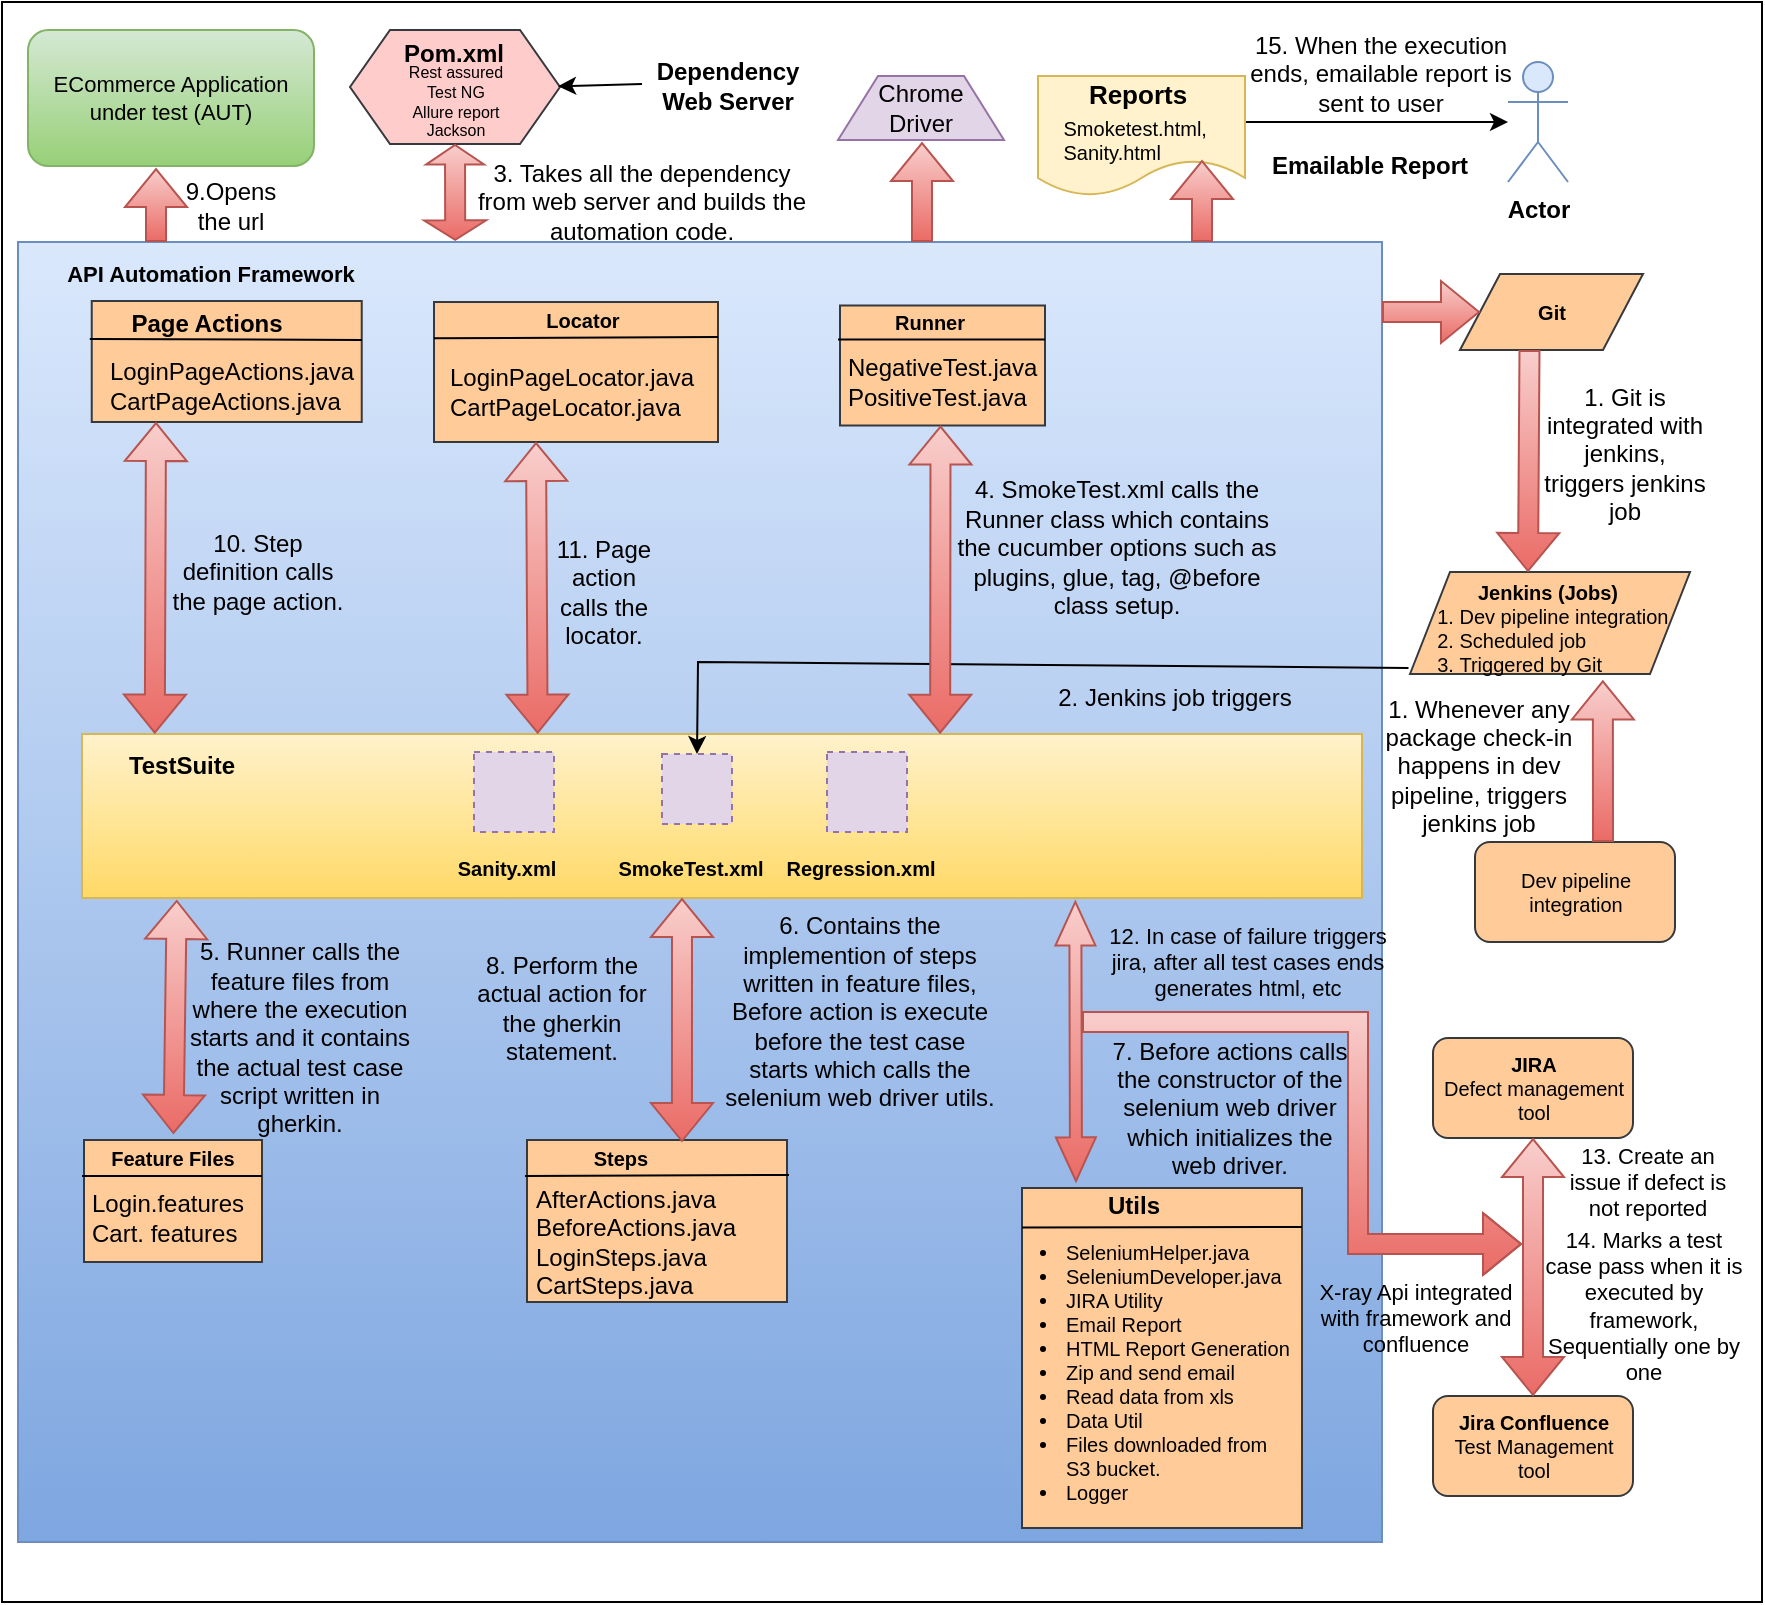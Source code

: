<mxfile version="20.5.1" type="github">
  <diagram id="Etuq77uWbBSBrShYrct9" name="Page-1">
    <mxGraphModel dx="1038" dy="520" grid="1" gridSize="10" guides="1" tooltips="1" connect="1" arrows="1" fold="1" page="1" pageScale="1" pageWidth="850" pageHeight="1100" math="0" shadow="0">
      <root>
        <mxCell id="0" />
        <mxCell id="1" parent="0" />
        <mxCell id="dh71Av3mjKZzxxpb12Y5-2" value="" style="rounded=0;whiteSpace=wrap;html=1;fillStyle=solid;" parent="1" vertex="1">
          <mxGeometry width="880" height="800" as="geometry" />
        </mxCell>
        <mxCell id="Tri4D_jM7X0LU5ISIof0-1" value="" style="rounded=0;whiteSpace=wrap;html=1;fillColor=#dae8fc;strokeColor=#6c8ebf;gradientColor=#7ea6e0;" parent="1" vertex="1">
          <mxGeometry x="8" y="120" width="682" height="650" as="geometry" />
        </mxCell>
        <mxCell id="Tri4D_jM7X0LU5ISIof0-2" value="" style="rounded=0;whiteSpace=wrap;html=1;fillColor=#fff2cc;strokeColor=#d6b656;gradientColor=#ffd966;" parent="1" vertex="1">
          <mxGeometry x="40" y="366" width="640" height="82" as="geometry" />
        </mxCell>
        <mxCell id="Tri4D_jM7X0LU5ISIof0-7" value="" style="endArrow=classic;html=1;rounded=0;" parent="1" target="Tri4D_jM7X0LU5ISIof0-29" edge="1">
          <mxGeometry width="50" height="50" relative="1" as="geometry">
            <mxPoint x="622" y="60" as="sourcePoint" />
            <mxPoint x="640" y="106.6" as="targetPoint" />
          </mxGeometry>
        </mxCell>
        <mxCell id="Tri4D_jM7X0LU5ISIof0-9" value="" style="shape=hexagon;perimeter=hexagonPerimeter2;whiteSpace=wrap;html=1;fixedSize=1;shadow=0;strokeColor=#36393d;fontSize=10;fillColor=#ffcccc;" parent="1" vertex="1">
          <mxGeometry x="174" y="14" width="105" height="57" as="geometry" />
        </mxCell>
        <mxCell id="Tri4D_jM7X0LU5ISIof0-17" value="Dependency Web Server" style="text;html=1;strokeColor=none;fillColor=none;align=center;verticalAlign=middle;whiteSpace=wrap;rounded=0;dashed=1;fontStyle=1" parent="1" vertex="1">
          <mxGeometry x="313.5" y="27" width="97.5" height="30" as="geometry" />
        </mxCell>
        <mxCell id="Tri4D_jM7X0LU5ISIof0-18" value="" style="endArrow=classic;html=1;rounded=0;" parent="1" edge="1">
          <mxGeometry width="50" height="50" relative="1" as="geometry">
            <mxPoint x="320" y="41" as="sourcePoint" />
            <mxPoint x="278.033" y="42.122" as="targetPoint" />
          </mxGeometry>
        </mxCell>
        <mxCell id="Tri4D_jM7X0LU5ISIof0-19" value="Pom.xml" style="text;html=1;strokeColor=none;fillColor=none;align=center;verticalAlign=middle;whiteSpace=wrap;rounded=0;dashed=1;fontStyle=1" parent="1" vertex="1">
          <mxGeometry x="195.5" y="11" width="60" height="30" as="geometry" />
        </mxCell>
        <mxCell id="Tri4D_jM7X0LU5ISIof0-24" value="Emailable Report" style="text;html=1;strokeColor=none;fillColor=none;align=center;verticalAlign=middle;whiteSpace=wrap;rounded=0;dashed=1;fontStyle=1" parent="1" vertex="1">
          <mxGeometry x="618.5" y="67" width="130" height="30" as="geometry" />
        </mxCell>
        <mxCell id="Tri4D_jM7X0LU5ISIof0-29" value="Actor" style="shape=umlActor;verticalLabelPosition=bottom;verticalAlign=top;html=1;outlineConnect=0;fillColor=#dae8fc;strokeColor=#6c8ebf;fontStyle=1" parent="1" vertex="1">
          <mxGeometry x="753" y="30" width="30" height="60" as="geometry" />
        </mxCell>
        <mxCell id="Tri4D_jM7X0LU5ISIof0-33" value="Rest assured&lt;br&gt;Test NG&lt;br&gt;Allure report&lt;br&gt;Jackson" style="text;html=1;strokeColor=none;fillColor=none;align=center;verticalAlign=middle;whiteSpace=wrap;rounded=0;fontSize=8;" parent="1" vertex="1">
          <mxGeometry x="180.5" y="29" width="92" height="42" as="geometry" />
        </mxCell>
        <mxCell id="Tri4D_jM7X0LU5ISIof0-37" value="" style="whiteSpace=wrap;html=1;aspect=fixed;dashed=1;fillColor=#e1d5e7;strokeColor=#9673a6;" parent="1" vertex="1">
          <mxGeometry x="236" y="375" width="40" height="40" as="geometry" />
        </mxCell>
        <mxCell id="Tri4D_jM7X0LU5ISIof0-38" value="" style="whiteSpace=wrap;html=1;aspect=fixed;dashed=1;fillColor=#e1d5e7;strokeColor=#9673a6;" parent="1" vertex="1">
          <mxGeometry x="330" y="376" width="35" height="35" as="geometry" />
        </mxCell>
        <mxCell id="Tri4D_jM7X0LU5ISIof0-39" value="" style="whiteSpace=wrap;html=1;aspect=fixed;dashed=1;fillColor=#e1d5e7;strokeColor=#9673a6;" parent="1" vertex="1">
          <mxGeometry x="412.5" y="375" width="40" height="40" as="geometry" />
        </mxCell>
        <mxCell id="Tri4D_jM7X0LU5ISIof0-72" value="" style="shape=document;whiteSpace=wrap;html=1;boundedLbl=1;shadow=0;strokeColor=#d6b656;fontSize=8;fillColor=#fff2cc;" parent="1" vertex="1">
          <mxGeometry x="518" y="37" width="103.5" height="60" as="geometry" />
        </mxCell>
        <mxCell id="Tri4D_jM7X0LU5ISIof0-73" value="&lt;b&gt;Reports&lt;/b&gt;&lt;br&gt;&lt;font style=&quot;font-size: 10px;&quot;&gt;Smoketest.html,&amp;nbsp;&lt;br&gt;&lt;div style=&quot;text-align: left;&quot;&gt;&lt;span style=&quot;background-color: initial;&quot;&gt;Sanity.html&lt;/span&gt;&lt;/div&gt;&lt;/font&gt;" style="text;html=1;strokeColor=none;fillColor=none;align=center;verticalAlign=middle;whiteSpace=wrap;rounded=0;shadow=0;fontSize=13;fontStyle=0" parent="1" vertex="1">
          <mxGeometry x="518" y="45" width="100" height="30" as="geometry" />
        </mxCell>
        <mxCell id="Tri4D_jM7X0LU5ISIof0-120" value="Git" style="shape=parallelogram;perimeter=parallelogramPerimeter;whiteSpace=wrap;html=1;fixedSize=1;shadow=0;strokeColor=#36393d;fontSize=10;fillColor=#ffcc99;fontStyle=1" parent="1" vertex="1">
          <mxGeometry x="729" y="136" width="91.5" height="38" as="geometry" />
        </mxCell>
        <mxCell id="Tri4D_jM7X0LU5ISIof0-121" value="" style="shape=parallelogram;perimeter=parallelogramPerimeter;whiteSpace=wrap;html=1;fixedSize=1;shadow=0;strokeColor=#36393d;fontSize=10;fillColor=#ffcc99;fontStyle=1" parent="1" vertex="1">
          <mxGeometry x="704" y="285" width="140" height="51" as="geometry" />
        </mxCell>
        <mxCell id="Tri4D_jM7X0LU5ISIof0-127" value="" style="shape=flexArrow;endArrow=classic;html=1;rounded=0;fontSize=10;entryX=0;entryY=0.5;entryDx=0;entryDy=0;fillColor=#f8cecc;strokeColor=#b85450;gradientColor=#ea6b66;" parent="1" target="Tri4D_jM7X0LU5ISIof0-120" edge="1">
          <mxGeometry width="50" height="50" relative="1" as="geometry">
            <mxPoint x="690" y="155" as="sourcePoint" />
            <mxPoint x="770.997" y="206.128" as="targetPoint" />
          </mxGeometry>
        </mxCell>
        <mxCell id="Tri4D_jM7X0LU5ISIof0-128" value="" style="shape=flexArrow;endArrow=classic;html=1;rounded=0;fontSize=10;entryX=0.5;entryY=0;entryDx=0;entryDy=0;exitX=0.5;exitY=1;exitDx=0;exitDy=0;fillColor=#f8cecc;gradientColor=#ea6b66;strokeColor=#b85450;" parent="1" edge="1">
          <mxGeometry width="50" height="50" relative="1" as="geometry">
            <mxPoint x="763.75" y="174" as="sourcePoint" />
            <mxPoint x="763" y="285.0" as="targetPoint" />
          </mxGeometry>
        </mxCell>
        <mxCell id="Tri4D_jM7X0LU5ISIof0-149" value="" style="shape=flexArrow;endArrow=classic;html=1;rounded=0;fontSize=10;fillColor=#f8cecc;gradientColor=#ea6b66;strokeColor=#b85450;" parent="1" edge="1">
          <mxGeometry width="50" height="50" relative="1" as="geometry">
            <mxPoint x="600" y="120" as="sourcePoint" />
            <mxPoint x="600" y="79" as="targetPoint" />
          </mxGeometry>
        </mxCell>
        <mxCell id="Tri4D_jM7X0LU5ISIof0-155" value="" style="shape=flexArrow;endArrow=classic;startArrow=classic;html=1;rounded=0;fontSize=10;entryX=0.5;entryY=1;entryDx=0;entryDy=0;exitX=0.413;exitY=-0.001;exitDx=0;exitDy=0;exitPerimeter=0;fillColor=#f8cecc;gradientColor=#ea6b66;strokeColor=#b85450;endWidth=18;endSize=2.92;width=10;startSize=2.92;" parent="1" target="Tri4D_jM7X0LU5ISIof0-33" edge="1">
          <mxGeometry width="100" height="100" relative="1" as="geometry">
            <mxPoint x="226.603" y="119.43" as="sourcePoint" />
            <mxPoint x="437" y="180" as="targetPoint" />
          </mxGeometry>
        </mxCell>
        <mxCell id="Tri4D_jM7X0LU5ISIof0-161" value="API Automation Framework" style="text;html=1;strokeColor=none;fillColor=none;align=center;verticalAlign=middle;whiteSpace=wrap;rounded=0;shadow=0;fontSize=11;fontStyle=1" parent="1" vertex="1">
          <mxGeometry x="29" y="121" width="151" height="30" as="geometry" />
        </mxCell>
        <mxCell id="Tri4D_jM7X0LU5ISIof0-162" value="ECommerce Application&lt;br&gt;under test (AUT)" style="rounded=1;whiteSpace=wrap;html=1;shadow=0;strokeColor=#82b366;fontSize=11;fillColor=#d5e8d4;gradientColor=#97d077;" parent="1" vertex="1">
          <mxGeometry x="13" y="14" width="143" height="68" as="geometry" />
        </mxCell>
        <mxCell id="Tri4D_jM7X0LU5ISIof0-165" value="&lt;span style=&quot;font-size: 10px; font-weight: 700;&quot;&gt;Jenkins (Jobs)&lt;br&gt;&lt;/span&gt;" style="text;html=1;strokeColor=none;fillColor=none;align=center;verticalAlign=middle;whiteSpace=wrap;rounded=0;shadow=0;fontSize=11;" parent="1" vertex="1">
          <mxGeometry x="710" y="279.5" width="126" height="30" as="geometry" />
        </mxCell>
        <mxCell id="Tri4D_jM7X0LU5ISIof0-179" value="Dev pipeline integration" style="rounded=1;whiteSpace=wrap;html=1;shadow=0;strokeColor=#36393d;fontSize=10;fillColor=#ffcc99;" parent="1" vertex="1">
          <mxGeometry x="736.5" y="420" width="100" height="50" as="geometry" />
        </mxCell>
        <mxCell id="Tri4D_jM7X0LU5ISIof0-187" value="" style="shape=flexArrow;endArrow=classic;html=1;rounded=0;fontSize=11;exitX=0.5;exitY=0;exitDx=0;exitDy=0;fillColor=#f8cecc;gradientColor=#ea6b66;strokeColor=#b85450;entryX=0.662;entryY=1.174;entryDx=0;entryDy=0;entryPerimeter=0;" parent="1" edge="1">
          <mxGeometry width="50" height="50" relative="1" as="geometry">
            <mxPoint x="800.5" y="420" as="sourcePoint" />
            <mxPoint x="800.42" y="339.22" as="targetPoint" />
          </mxGeometry>
        </mxCell>
        <mxCell id="Tri4D_jM7X0LU5ISIof0-199" value="&lt;ol style=&quot;font-size: 10px;&quot;&gt;&lt;li style=&quot;text-align: left;&quot;&gt;&lt;span style=&quot;background-color: initial;&quot;&gt;Dev pipeline integration&lt;/span&gt;&lt;/li&gt;&lt;li style=&quot;text-align: left;&quot;&gt;&lt;span style=&quot;background-color: initial;&quot;&gt;Scheduled job&amp;nbsp;&lt;/span&gt;&lt;/li&gt;&lt;li style=&quot;text-align: left;&quot;&gt;Triggered by Git&lt;/li&gt;&lt;/ol&gt;" style="text;html=1;strokeColor=none;fillColor=none;align=center;verticalAlign=middle;whiteSpace=wrap;rounded=0;shadow=0;fontSize=11;" parent="1" vertex="1">
          <mxGeometry x="680.5" y="304" width="160" height="30" as="geometry" />
        </mxCell>
        <mxCell id="8Tm4vTwD_QAO7IWaPmSq-34" value="" style="rounded=0;whiteSpace=wrap;html=1;fontSize=10;fillColor=#ffcc99;strokeColor=#36393d;" parent="1" vertex="1">
          <mxGeometry x="262.5" y="569" width="130" height="81" as="geometry" />
        </mxCell>
        <mxCell id="8Tm4vTwD_QAO7IWaPmSq-37" value="" style="endArrow=none;html=1;rounded=0;fontSize=8;entryX=1;entryY=0.25;entryDx=0;entryDy=0;" parent="1" edge="1">
          <mxGeometry width="50" height="50" relative="1" as="geometry">
            <mxPoint x="261.5" y="587" as="sourcePoint" />
            <mxPoint x="393.5" y="586.5" as="targetPoint" />
          </mxGeometry>
        </mxCell>
        <mxCell id="8Tm4vTwD_QAO7IWaPmSq-38" value="Steps" style="text;html=1;strokeColor=none;fillColor=none;align=center;verticalAlign=middle;whiteSpace=wrap;rounded=0;shadow=0;fontSize=10;fontStyle=1" parent="1" vertex="1">
          <mxGeometry x="268.84" y="566" width="80.75" height="24" as="geometry" />
        </mxCell>
        <mxCell id="8Tm4vTwD_QAO7IWaPmSq-47" value="AfterActions.java&lt;br&gt;BeforeActions.java&lt;br&gt;LoginSteps.java&lt;br&gt;CartSteps.java" style="text;html=1;strokeColor=none;fillColor=none;align=left;verticalAlign=middle;whiteSpace=wrap;rounded=0;" parent="1" vertex="1">
          <mxGeometry x="264.5" y="599" width="99" height="41" as="geometry" />
        </mxCell>
        <mxCell id="8Tm4vTwD_QAO7IWaPmSq-61" value="" style="rounded=0;whiteSpace=wrap;html=1;fontSize=10;fillColor=#ffcc99;strokeColor=#36393d;" parent="1" vertex="1">
          <mxGeometry x="216" y="150" width="142" height="70" as="geometry" />
        </mxCell>
        <mxCell id="8Tm4vTwD_QAO7IWaPmSq-62" value="" style="endArrow=none;html=1;rounded=0;fontSize=8;exitX=-0.006;exitY=0.084;exitDx=0;exitDy=0;exitPerimeter=0;entryX=1;entryY=0.25;entryDx=0;entryDy=0;" parent="1" target="8Tm4vTwD_QAO7IWaPmSq-61" edge="1">
          <mxGeometry width="50" height="50" relative="1" as="geometry">
            <mxPoint x="216.0" y="168.12" as="sourcePoint" />
            <mxPoint x="485" y="169" as="targetPoint" />
          </mxGeometry>
        </mxCell>
        <mxCell id="8Tm4vTwD_QAO7IWaPmSq-63" value="Locator" style="text;html=1;strokeColor=none;fillColor=none;align=center;verticalAlign=middle;whiteSpace=wrap;rounded=0;shadow=0;fontSize=10;fontStyle=1" parent="1" vertex="1">
          <mxGeometry x="250.34" y="147" width="80.75" height="24" as="geometry" />
        </mxCell>
        <mxCell id="8Tm4vTwD_QAO7IWaPmSq-64" value="&lt;div&gt;LoginPageLocator.java&lt;/div&gt;&lt;div&gt;CartPageLocator.java&lt;/div&gt;" style="text;html=1;strokeColor=none;fillColor=none;align=left;verticalAlign=middle;whiteSpace=wrap;rounded=0;" parent="1" vertex="1">
          <mxGeometry x="222" y="180" width="75.5" height="30" as="geometry" />
        </mxCell>
        <mxCell id="8Tm4vTwD_QAO7IWaPmSq-78" value="Sanity.xml" style="text;html=1;strokeColor=none;fillColor=none;align=center;verticalAlign=middle;whiteSpace=wrap;rounded=0;dashed=1;fontSize=10;fontStyle=1" parent="1" vertex="1">
          <mxGeometry x="224.5" y="418" width="55" height="30" as="geometry" />
        </mxCell>
        <mxCell id="8Tm4vTwD_QAO7IWaPmSq-79" value="Regression.xml" style="text;html=1;strokeColor=none;fillColor=none;align=center;verticalAlign=middle;whiteSpace=wrap;rounded=0;dashed=1;fontSize=10;fontStyle=1" parent="1" vertex="1">
          <mxGeometry x="401.5" y="418" width="55" height="30" as="geometry" />
        </mxCell>
        <mxCell id="8Tm4vTwD_QAO7IWaPmSq-80" value="SmokeTest.xml" style="text;html=1;strokeColor=none;fillColor=none;align=center;verticalAlign=middle;whiteSpace=wrap;rounded=0;dashed=1;fontSize=10;fontStyle=1" parent="1" vertex="1">
          <mxGeometry x="316.5" y="418" width="55" height="30" as="geometry" />
        </mxCell>
        <mxCell id="8Tm4vTwD_QAO7IWaPmSq-91" value="&lt;div&gt;&lt;br&gt;&lt;/div&gt;" style="rounded=0;whiteSpace=wrap;html=1;fontSize=10;align=left;fillColor=#ffcc99;strokeColor=#36393d;" parent="1" vertex="1">
          <mxGeometry x="510" y="593" width="140" height="170" as="geometry" />
        </mxCell>
        <mxCell id="8Tm4vTwD_QAO7IWaPmSq-92" value="" style="endArrow=none;html=1;rounded=0;fontSize=8;exitX=0;exitY=0.116;exitDx=0;exitDy=0;exitPerimeter=0;" parent="1" source="8Tm4vTwD_QAO7IWaPmSq-91" edge="1">
          <mxGeometry width="50" height="50" relative="1" as="geometry">
            <mxPoint x="524" y="612.5" as="sourcePoint" />
            <mxPoint x="650" y="612.5" as="targetPoint" />
          </mxGeometry>
        </mxCell>
        <mxCell id="8Tm4vTwD_QAO7IWaPmSq-93" value="Utils" style="text;html=1;strokeColor=none;fillColor=none;align=center;verticalAlign=middle;whiteSpace=wrap;rounded=0;shadow=0;fontSize=12;fontStyle=1" parent="1" vertex="1">
          <mxGeometry x="535.5" y="587" width="60" height="30" as="geometry" />
        </mxCell>
        <mxCell id="8Tm4vTwD_QAO7IWaPmSq-94" value="&lt;b&gt;JIRA&lt;/b&gt;&lt;br&gt;Defect management tool" style="rounded=1;whiteSpace=wrap;html=1;shadow=0;strokeColor=#36393d;fontSize=10;fillColor=#ffcc99;" parent="1" vertex="1">
          <mxGeometry x="715.5" y="518" width="100" height="50" as="geometry" />
        </mxCell>
        <mxCell id="8Tm4vTwD_QAO7IWaPmSq-95" value="&lt;b&gt;Jira Confluence&lt;/b&gt;&lt;br&gt;Test Management tool" style="rounded=1;whiteSpace=wrap;html=1;shadow=0;strokeColor=#36393d;fontSize=10;fillColor=#ffcc99;" parent="1" vertex="1">
          <mxGeometry x="715.5" y="697" width="100" height="50" as="geometry" />
        </mxCell>
        <mxCell id="8Tm4vTwD_QAO7IWaPmSq-96" value="" style="shape=flexArrow;endArrow=classic;startArrow=classic;html=1;rounded=0;fontSize=10;width=6;endSize=6.94;startWidth=13;startSize=6.94;endWidth=13;fillColor=#f8cecc;strokeColor=#b85450;gradientColor=#ea6b66;entryX=0.793;entryY=1.017;entryDx=0;entryDy=0;entryPerimeter=0;" parent="1" edge="1">
          <mxGeometry width="100" height="100" relative="1" as="geometry">
            <mxPoint x="537" y="590" as="sourcePoint" />
            <mxPoint x="536.66" y="449.394" as="targetPoint" />
          </mxGeometry>
        </mxCell>
        <mxCell id="8Tm4vTwD_QAO7IWaPmSq-97" value="" style="shape=flexArrow;endArrow=classic;startArrow=classic;html=1;rounded=0;fontSize=11;exitX=0.5;exitY=0;exitDx=0;exitDy=0;fillColor=#f8cecc;gradientColor=#ea6b66;strokeColor=#b85450;" parent="1" source="8Tm4vTwD_QAO7IWaPmSq-95" target="8Tm4vTwD_QAO7IWaPmSq-94" edge="1">
          <mxGeometry width="100" height="100" relative="1" as="geometry">
            <mxPoint x="464" y="527" as="sourcePoint" />
            <mxPoint x="564" y="427" as="targetPoint" />
          </mxGeometry>
        </mxCell>
        <mxCell id="8Tm4vTwD_QAO7IWaPmSq-98" value="" style="shape=flexArrow;endArrow=classic;html=1;rounded=0;fontSize=11;fillColor=#f8cecc;gradientColor=#ea6b66;strokeColor=#b85450;" parent="1" edge="1">
          <mxGeometry width="50" height="50" relative="1" as="geometry">
            <mxPoint x="540" y="510" as="sourcePoint" />
            <mxPoint x="760" y="621" as="targetPoint" />
            <Array as="points">
              <mxPoint x="678" y="510" />
              <mxPoint x="678" y="621" />
            </Array>
          </mxGeometry>
        </mxCell>
        <mxCell id="8Tm4vTwD_QAO7IWaPmSq-99" value="12. In case of failure triggers jira, after all test cases ends generates html, etc" style="text;html=1;strokeColor=none;fillColor=none;align=center;verticalAlign=middle;whiteSpace=wrap;rounded=0;shadow=0;fontSize=11;" parent="1" vertex="1">
          <mxGeometry x="548.25" y="455" width="149.75" height="49" as="geometry" />
        </mxCell>
        <mxCell id="8Tm4vTwD_QAO7IWaPmSq-100" value="X-ray Api integrated with framework and confluence" style="text;html=1;strokeColor=none;fillColor=none;align=center;verticalAlign=middle;whiteSpace=wrap;rounded=0;shadow=0;fontSize=11;" parent="1" vertex="1">
          <mxGeometry x="647" y="643" width="120" height="30" as="geometry" />
        </mxCell>
        <mxCell id="8Tm4vTwD_QAO7IWaPmSq-101" value="&lt;ul style=&quot;text-align: left;&quot;&gt;&lt;li style=&quot;font-size: 10px;&quot;&gt;SeleniumHelper.java&lt;/li&gt;&lt;li style=&quot;font-size: 10px;&quot;&gt;SeleniumDeveloper.java&lt;/li&gt;&lt;li style=&quot;font-size: 10px;&quot;&gt;JIRA Utility&lt;/li&gt;&lt;li style=&quot;font-size: 10px;&quot;&gt;Email Report&lt;/li&gt;&lt;li style=&quot;font-size: 10px;&quot;&gt;HTML Report Generation&lt;/li&gt;&lt;li style=&quot;font-size: 10px;&quot;&gt;Zip and send email&lt;/li&gt;&lt;li style=&quot;font-size: 10px;&quot;&gt;Read data from xls&lt;/li&gt;&lt;li style=&quot;font-size: 10px;&quot;&gt;Data Util&lt;/li&gt;&lt;li style=&quot;font-size: 10px;&quot;&gt;Files downloaded from S3 bucket.&lt;/li&gt;&lt;li style=&quot;font-size: 10px;&quot;&gt;Logger&lt;/li&gt;&lt;/ul&gt;" style="text;html=1;strokeColor=none;fillColor=none;align=center;verticalAlign=middle;whiteSpace=wrap;rounded=0;" parent="1" vertex="1">
          <mxGeometry x="491" y="670" width="154" height="30" as="geometry" />
        </mxCell>
        <mxCell id="8Tm4vTwD_QAO7IWaPmSq-102" value="13. Create an issue if defect is not reported" style="text;html=1;strokeColor=none;fillColor=none;align=center;verticalAlign=middle;whiteSpace=wrap;rounded=0;shadow=0;fontSize=11;" parent="1" vertex="1">
          <mxGeometry x="775.25" y="575" width="96" height="30" as="geometry" />
        </mxCell>
        <mxCell id="8Tm4vTwD_QAO7IWaPmSq-103" value="14. Marks a test case pass when it is executed by framework, Sequentially one by one" style="text;html=1;strokeColor=none;fillColor=none;align=center;verticalAlign=middle;whiteSpace=wrap;rounded=0;shadow=0;fontSize=11;" parent="1" vertex="1">
          <mxGeometry x="768" y="637" width="106" height="30" as="geometry" />
        </mxCell>
        <mxCell id="8Tm4vTwD_QAO7IWaPmSq-109" value="&lt;div&gt;&lt;br&gt;&lt;/div&gt;" style="rounded=0;whiteSpace=wrap;html=1;fontSize=10;align=left;fillColor=#ffcc99;strokeColor=#36393d;" parent="1" vertex="1">
          <mxGeometry x="44.87" y="149.5" width="135" height="60.5" as="geometry" />
        </mxCell>
        <mxCell id="8Tm4vTwD_QAO7IWaPmSq-110" value="" style="endArrow=none;html=1;rounded=0;fontSize=8;exitX=0;exitY=0.25;exitDx=0;exitDy=0;" parent="1" edge="1">
          <mxGeometry width="50" height="50" relative="1" as="geometry">
            <mxPoint x="43.87" y="168.5" as="sourcePoint" />
            <mxPoint x="180" y="169" as="targetPoint" />
          </mxGeometry>
        </mxCell>
        <mxCell id="8Tm4vTwD_QAO7IWaPmSq-111" value="Page Actions" style="text;html=1;strokeColor=none;fillColor=none;align=center;verticalAlign=middle;whiteSpace=wrap;rounded=0;shadow=0;fontSize=12;fontStyle=1" parent="1" vertex="1">
          <mxGeometry x="55.37" y="145.5" width="94.63" height="30" as="geometry" />
        </mxCell>
        <mxCell id="8Tm4vTwD_QAO7IWaPmSq-112" value="&lt;div&gt;LoginPageActions.java&lt;/div&gt;&lt;div&gt;CartPageActions.java&lt;/div&gt;" style="text;html=1;strokeColor=none;fillColor=none;align=left;verticalAlign=middle;whiteSpace=wrap;rounded=0;" parent="1" vertex="1">
          <mxGeometry x="51.87" y="176.5" width="123" height="30" as="geometry" />
        </mxCell>
        <mxCell id="8Tm4vTwD_QAO7IWaPmSq-124" value="&lt;div&gt;1. Git is integrated with jenkins, triggers jenkins job&lt;/div&gt;" style="text;html=1;strokeColor=none;fillColor=none;align=center;verticalAlign=middle;whiteSpace=wrap;rounded=0;" parent="1" vertex="1">
          <mxGeometry x="769.25" y="211" width="84.75" height="30" as="geometry" />
        </mxCell>
        <mxCell id="8Tm4vTwD_QAO7IWaPmSq-125" value="1. Whenever any package check-in happens in dev pipeline, triggers jenkins job" style="text;html=1;strokeColor=none;fillColor=none;align=center;verticalAlign=middle;whiteSpace=wrap;rounded=0;" parent="1" vertex="1">
          <mxGeometry x="677.5" y="367" width="120.5" height="30" as="geometry" />
        </mxCell>
        <mxCell id="8Tm4vTwD_QAO7IWaPmSq-126" value="2. Jenkins job triggers" style="text;html=1;strokeColor=none;fillColor=none;align=center;verticalAlign=middle;whiteSpace=wrap;rounded=0;" parent="1" vertex="1">
          <mxGeometry x="468.5" y="333" width="234.75" height="30" as="geometry" />
        </mxCell>
        <mxCell id="8Tm4vTwD_QAO7IWaPmSq-128" value="3. Takes all the dependency from web server and builds the automation code." style="text;html=1;strokeColor=none;fillColor=none;align=center;verticalAlign=middle;whiteSpace=wrap;rounded=0;" parent="1" vertex="1">
          <mxGeometry x="233" y="85" width="174" height="30" as="geometry" />
        </mxCell>
        <mxCell id="8Tm4vTwD_QAO7IWaPmSq-134" value="" style="endArrow=classic;html=1;rounded=0;entryX=0.5;entryY=0;entryDx=0;entryDy=0;exitX=1;exitY=0;exitDx=0;exitDy=0;" parent="1" source="8Tm4vTwD_QAO7IWaPmSq-126" target="Tri4D_jM7X0LU5ISIof0-38" edge="1">
          <mxGeometry width="50" height="50" relative="1" as="geometry">
            <mxPoint x="660" y="330" as="sourcePoint" />
            <mxPoint x="480" y="370" as="targetPoint" />
            <Array as="points">
              <mxPoint x="348" y="330" />
            </Array>
          </mxGeometry>
        </mxCell>
        <mxCell id="8Tm4vTwD_QAO7IWaPmSq-159" value="15. When the execution ends, emailable report is sent to user" style="text;html=1;strokeColor=none;fillColor=none;align=center;verticalAlign=middle;whiteSpace=wrap;rounded=0;" parent="1" vertex="1">
          <mxGeometry x="618.5" y="21" width="141.25" height="30" as="geometry" />
        </mxCell>
        <mxCell id="oY73CXeCoKqSPhlj7yK5-1" value="&lt;b&gt;TestSuite&lt;/b&gt;" style="text;html=1;strokeColor=none;fillColor=none;align=center;verticalAlign=middle;whiteSpace=wrap;rounded=0;" parent="1" vertex="1">
          <mxGeometry x="60" y="367" width="60" height="30" as="geometry" />
        </mxCell>
        <mxCell id="oY73CXeCoKqSPhlj7yK5-2" value="" style="shape=flexArrow;endArrow=classic;html=1;rounded=0;fontSize=10;fillColor=#f8cecc;gradientColor=#ea6b66;strokeColor=#b85450;" parent="1" edge="1">
          <mxGeometry width="50" height="50" relative="1" as="geometry">
            <mxPoint x="77" y="120" as="sourcePoint" />
            <mxPoint x="77" y="83" as="targetPoint" />
          </mxGeometry>
        </mxCell>
        <mxCell id="oY73CXeCoKqSPhlj7yK5-3" value="9.Opens the url" style="text;html=1;strokeColor=none;fillColor=none;align=center;verticalAlign=middle;whiteSpace=wrap;rounded=0;" parent="1" vertex="1">
          <mxGeometry x="86.37" y="87" width="56.63" height="30" as="geometry" />
        </mxCell>
        <mxCell id="oY73CXeCoKqSPhlj7yK5-4" value="" style="rounded=0;whiteSpace=wrap;html=1;fontSize=10;fillColor=#ffcc99;strokeColor=#36393d;" parent="1" vertex="1">
          <mxGeometry x="41" y="569" width="89" height="61" as="geometry" />
        </mxCell>
        <mxCell id="oY73CXeCoKqSPhlj7yK5-5" value="" style="endArrow=none;html=1;rounded=0;fontSize=8;" parent="1" edge="1">
          <mxGeometry width="50" height="50" relative="1" as="geometry">
            <mxPoint x="40" y="587" as="sourcePoint" />
            <mxPoint x="130" y="587" as="targetPoint" />
          </mxGeometry>
        </mxCell>
        <mxCell id="oY73CXeCoKqSPhlj7yK5-6" value="Feature Files" style="text;html=1;strokeColor=none;fillColor=none;align=center;verticalAlign=middle;whiteSpace=wrap;rounded=0;shadow=0;fontSize=10;fontStyle=1" parent="1" vertex="1">
          <mxGeometry x="45.34" y="566" width="80.75" height="24" as="geometry" />
        </mxCell>
        <mxCell id="oY73CXeCoKqSPhlj7yK5-7" value="&lt;div&gt;Login.features&lt;/div&gt;&lt;div&gt;Cart. features&lt;/div&gt;" style="text;html=1;strokeColor=none;fillColor=none;align=left;verticalAlign=middle;whiteSpace=wrap;rounded=0;" parent="1" vertex="1">
          <mxGeometry x="43" y="593" width="75.5" height="30" as="geometry" />
        </mxCell>
        <mxCell id="oY73CXeCoKqSPhlj7yK5-8" value="" style="rounded=0;whiteSpace=wrap;html=1;fontSize=10;fillColor=#ffcc99;strokeColor=#36393d;" parent="1" vertex="1">
          <mxGeometry x="419" y="151.75" width="102.5" height="60" as="geometry" />
        </mxCell>
        <mxCell id="oY73CXeCoKqSPhlj7yK5-9" value="" style="endArrow=none;html=1;rounded=0;fontSize=8;" parent="1" edge="1">
          <mxGeometry width="50" height="50" relative="1" as="geometry">
            <mxPoint x="418" y="168.75" as="sourcePoint" />
            <mxPoint x="521.5" y="168.75" as="targetPoint" />
          </mxGeometry>
        </mxCell>
        <mxCell id="oY73CXeCoKqSPhlj7yK5-10" value="Runner" style="text;html=1;strokeColor=none;fillColor=none;align=center;verticalAlign=middle;whiteSpace=wrap;rounded=0;shadow=0;fontSize=10;fontStyle=1" parent="1" vertex="1">
          <mxGeometry x="425.93" y="147.75" width="75.57" height="24" as="geometry" />
        </mxCell>
        <mxCell id="oY73CXeCoKqSPhlj7yK5-11" value="&lt;div&gt;NegativeTest.java&lt;/div&gt;&lt;div&gt;PositiveTest.java&lt;/div&gt;" style="text;html=1;strokeColor=none;fillColor=none;align=left;verticalAlign=middle;whiteSpace=wrap;rounded=0;" parent="1" vertex="1">
          <mxGeometry x="421" y="174.75" width="75.5" height="30" as="geometry" />
        </mxCell>
        <mxCell id="oY73CXeCoKqSPhlj7yK5-12" value="Chrome&lt;br&gt;Driver" style="shape=trapezoid;perimeter=trapezoidPerimeter;whiteSpace=wrap;html=1;fixedSize=1;fillColor=#e1d5e7;strokeColor=#9673a6;" parent="1" vertex="1">
          <mxGeometry x="418" y="37" width="83" height="32" as="geometry" />
        </mxCell>
        <mxCell id="oY73CXeCoKqSPhlj7yK5-13" value="" style="shape=flexArrow;endArrow=classic;html=1;rounded=0;fontSize=10;fillColor=#f8cecc;gradientColor=#ea6b66;strokeColor=#b85450;" parent="1" edge="1">
          <mxGeometry width="50" height="50" relative="1" as="geometry">
            <mxPoint x="460" y="120" as="sourcePoint" />
            <mxPoint x="460" y="70" as="targetPoint" />
          </mxGeometry>
        </mxCell>
        <mxCell id="oY73CXeCoKqSPhlj7yK5-19" value="" style="shape=flexArrow;endArrow=classic;startArrow=classic;html=1;rounded=0;entryX=0.5;entryY=1;entryDx=0;entryDy=0;exitX=0.356;exitY=-0.002;exitDx=0;exitDy=0;exitPerimeter=0;fillColor=#f8cecc;strokeColor=#b85450;gradientColor=#ea6b66;" parent="1" source="Tri4D_jM7X0LU5ISIof0-2" edge="1">
          <mxGeometry width="100" height="100" relative="1" as="geometry">
            <mxPoint x="290.72" y="365.836" as="sourcePoint" />
            <mxPoint x="267" y="220" as="targetPoint" />
          </mxGeometry>
        </mxCell>
        <mxCell id="oY73CXeCoKqSPhlj7yK5-20" value="" style="shape=flexArrow;endArrow=classic;startArrow=classic;html=1;rounded=0;exitX=0.873;exitY=-0.04;exitDx=0;exitDy=0;exitPerimeter=0;fillColor=#f8cecc;strokeColor=#b85450;gradientColor=#ea6b66;" parent="1" edge="1">
          <mxGeometry width="100" height="100" relative="1" as="geometry">
            <mxPoint x="76.38" y="365.8" as="sourcePoint" />
            <mxPoint x="77" y="210" as="targetPoint" />
          </mxGeometry>
        </mxCell>
        <mxCell id="oY73CXeCoKqSPhlj7yK5-21" value="" style="shape=flexArrow;endArrow=classic;startArrow=classic;html=1;rounded=0;entryX=0.074;entryY=1.012;entryDx=0;entryDy=0;entryPerimeter=0;exitX=0.5;exitY=0;exitDx=0;exitDy=0;fillColor=#f8cecc;strokeColor=#b85450;gradientColor=#ea6b66;" parent="1" source="oY73CXeCoKqSPhlj7yK5-6" target="Tri4D_jM7X0LU5ISIof0-2" edge="1">
          <mxGeometry width="100" height="100" relative="1" as="geometry">
            <mxPoint x="280" y="600" as="sourcePoint" />
            <mxPoint x="380" y="500" as="targetPoint" />
          </mxGeometry>
        </mxCell>
        <mxCell id="oY73CXeCoKqSPhlj7yK5-22" value="" style="shape=flexArrow;endArrow=classic;startArrow=classic;html=1;rounded=0;entryX=0.5;entryY=1;entryDx=0;entryDy=0;exitX=0.881;exitY=0.167;exitDx=0;exitDy=0;exitPerimeter=0;fillColor=#f8cecc;gradientColor=#ea6b66;strokeColor=#b85450;" parent="1" source="8Tm4vTwD_QAO7IWaPmSq-38" edge="1">
          <mxGeometry width="100" height="100" relative="1" as="geometry">
            <mxPoint x="368" y="600" as="sourcePoint" />
            <mxPoint x="340" y="448" as="targetPoint" />
          </mxGeometry>
        </mxCell>
        <mxCell id="oY73CXeCoKqSPhlj7yK5-23" value="" style="shape=flexArrow;endArrow=classic;startArrow=classic;html=1;rounded=0;entryX=0.5;entryY=1;entryDx=0;entryDy=0;fillColor=#f8cecc;gradientColor=#ea6b66;strokeColor=#b85450;exitX=0.672;exitY=-0.002;exitDx=0;exitDy=0;exitPerimeter=0;" parent="1" edge="1">
          <mxGeometry width="100" height="100" relative="1" as="geometry">
            <mxPoint x="469.08" y="365.836" as="sourcePoint" />
            <mxPoint x="469.25" y="211.75" as="targetPoint" />
          </mxGeometry>
        </mxCell>
        <mxCell id="oY73CXeCoKqSPhlj7yK5-24" value="&lt;div&gt;4. SmokeTest.xml calls the Runner class which contains the cucumber options such as plugins, glue, tag, @before class setup.&lt;/div&gt;&lt;div&gt;&lt;br&gt;&lt;/div&gt;" style="text;html=1;strokeColor=none;fillColor=none;align=center;verticalAlign=middle;whiteSpace=wrap;rounded=0;" parent="1" vertex="1">
          <mxGeometry x="473.79" y="265" width="167.41" height="30" as="geometry" />
        </mxCell>
        <mxCell id="oY73CXeCoKqSPhlj7yK5-25" value="5. Runner calls the feature files from where the execution starts and it contains the actual test case script written in gherkin." style="text;html=1;strokeColor=none;fillColor=none;align=center;verticalAlign=middle;whiteSpace=wrap;rounded=0;" parent="1" vertex="1">
          <mxGeometry x="90" y="503" width="117.63" height="30" as="geometry" />
        </mxCell>
        <mxCell id="oY73CXeCoKqSPhlj7yK5-26" value="6. Contains the implemention of steps written in feature files, Before action is execute before the test case starts which calls the selenium web driver utils." style="text;html=1;strokeColor=none;fillColor=none;align=center;verticalAlign=middle;whiteSpace=wrap;rounded=0;" parent="1" vertex="1">
          <mxGeometry x="359" y="490" width="140" height="30" as="geometry" />
        </mxCell>
        <mxCell id="oY73CXeCoKqSPhlj7yK5-27" value="7. Before actions calls the constructor of the selenium web driver which initializes the web driver." style="text;html=1;strokeColor=none;fillColor=none;align=center;verticalAlign=middle;whiteSpace=wrap;rounded=0;" parent="1" vertex="1">
          <mxGeometry x="551.41" y="538" width="126.09" height="30" as="geometry" />
        </mxCell>
        <mxCell id="oY73CXeCoKqSPhlj7yK5-28" value="8. Perform the actual action for the gherkin statement." style="text;html=1;strokeColor=none;fillColor=none;align=center;verticalAlign=middle;whiteSpace=wrap;rounded=0;" parent="1" vertex="1">
          <mxGeometry x="230" y="488" width="100" height="30" as="geometry" />
        </mxCell>
        <mxCell id="oY73CXeCoKqSPhlj7yK5-29" value="10. Step definition calls the page action." style="text;html=1;strokeColor=none;fillColor=none;align=center;verticalAlign=middle;whiteSpace=wrap;rounded=0;" parent="1" vertex="1">
          <mxGeometry x="83" y="270" width="90" height="30" as="geometry" />
        </mxCell>
        <mxCell id="oY73CXeCoKqSPhlj7yK5-30" value="11. Page action calls the locator." style="text;html=1;strokeColor=none;fillColor=none;align=center;verticalAlign=middle;whiteSpace=wrap;rounded=0;" parent="1" vertex="1">
          <mxGeometry x="271.09" y="279.5" width="60" height="30" as="geometry" />
        </mxCell>
      </root>
    </mxGraphModel>
  </diagram>
</mxfile>
